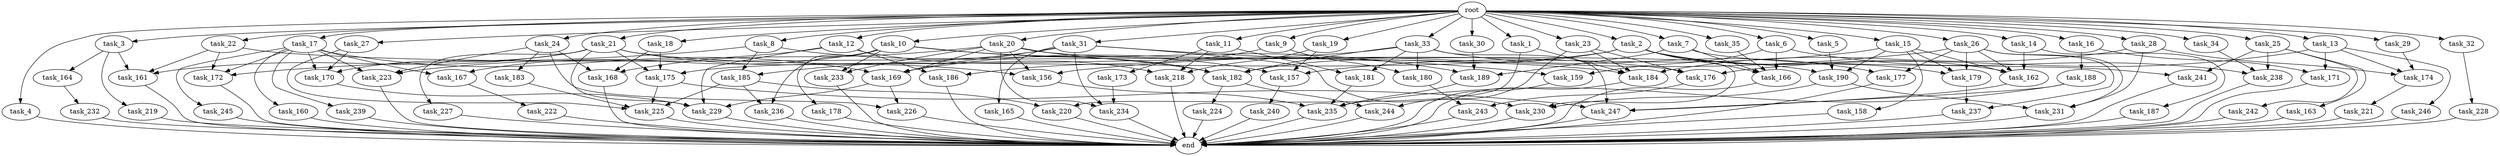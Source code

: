 digraph G {
  root [size="0.000000"];
  task_1 [size="1.024000"];
  task_2 [size="1.024000"];
  task_3 [size="1.024000"];
  task_4 [size="1.024000"];
  task_5 [size="1.024000"];
  task_6 [size="1.024000"];
  task_7 [size="1.024000"];
  task_8 [size="1.024000"];
  task_9 [size="1.024000"];
  task_10 [size="1.024000"];
  task_11 [size="1.024000"];
  task_12 [size="1.024000"];
  task_13 [size="1.024000"];
  task_14 [size="1.024000"];
  task_15 [size="1.024000"];
  task_16 [size="1.024000"];
  task_17 [size="1.024000"];
  task_18 [size="1.024000"];
  task_19 [size="1.024000"];
  task_20 [size="1.024000"];
  task_21 [size="1.024000"];
  task_22 [size="1.024000"];
  task_23 [size="1.024000"];
  task_24 [size="1.024000"];
  task_25 [size="1.024000"];
  task_26 [size="1.024000"];
  task_27 [size="1.024000"];
  task_28 [size="1.024000"];
  task_29 [size="1.024000"];
  task_30 [size="1.024000"];
  task_31 [size="1.024000"];
  task_32 [size="1.024000"];
  task_33 [size="1.024000"];
  task_34 [size="1.024000"];
  task_35 [size="1.024000"];
  task_156 [size="1151051235.328000"];
  task_157 [size="927712935.936000"];
  task_158 [size="309237645.312000"];
  task_159 [size="687194767.360000"];
  task_160 [size="34359738.368000"];
  task_161 [size="987842478.080000"];
  task_162 [size="2173253451.776000"];
  task_163 [size="137438953.472000"];
  task_164 [size="695784701.952000"];
  task_165 [size="137438953.472000"];
  task_166 [size="2138893713.408000"];
  task_167 [size="343597383.680000"];
  task_168 [size="283467841.536000"];
  task_169 [size="1082331758.592000"];
  task_170 [size="326417514.496000"];
  task_171 [size="773094113.280000"];
  task_172 [size="558345748.480000"];
  task_173 [size="695784701.952000"];
  task_174 [size="1219770712.064000"];
  task_175 [size="420906795.008000"];
  task_176 [size="1322849927.168000"];
  task_177 [size="1554778161.152000"];
  task_178 [size="309237645.312000"];
  task_179 [size="1477468749.824000"];
  task_180 [size="730144440.320000"];
  task_181 [size="1391569403.904000"];
  task_182 [size="1529008357.376000"];
  task_183 [size="34359738.368000"];
  task_184 [size="1211180777.472000"];
  task_185 [size="446676598.784000"];
  task_186 [size="249108103.168000"];
  task_187 [size="695784701.952000"];
  task_188 [size="77309411.328000"];
  task_189 [size="867583393.792000"];
  task_190 [size="1073741824.000000"];
  task_218 [size="1219770712.064000"];
  task_219 [size="695784701.952000"];
  task_220 [size="558345748.480000"];
  task_221 [size="858993459.200000"];
  task_222 [size="695784701.952000"];
  task_223 [size="283467841.536000"];
  task_224 [size="214748364.800000"];
  task_225 [size="1494648619.008000"];
  task_226 [size="455266533.376000"];
  task_227 [size="77309411.328000"];
  task_228 [size="137438953.472000"];
  task_229 [size="1022202216.448000"];
  task_230 [size="584115552.256000"];
  task_231 [size="1305670057.984000"];
  task_232 [size="77309411.328000"];
  task_233 [size="523986010.112000"];
  task_234 [size="429496729.600000"];
  task_235 [size="1391569403.904000"];
  task_236 [size="730144440.320000"];
  task_237 [size="1554778161.152000"];
  task_238 [size="1236950581.248000"];
  task_239 [size="34359738.368000"];
  task_240 [size="214748364.800000"];
  task_241 [size="558345748.480000"];
  task_242 [size="137438953.472000"];
  task_243 [size="1279900254.208000"];
  task_244 [size="764504178.688000"];
  task_245 [size="34359738.368000"];
  task_246 [size="695784701.952000"];
  task_247 [size="1589137899.520000"];
  end [size="0.000000"];

  root -> task_1 [size="1.000000"];
  root -> task_2 [size="1.000000"];
  root -> task_3 [size="1.000000"];
  root -> task_4 [size="1.000000"];
  root -> task_5 [size="1.000000"];
  root -> task_6 [size="1.000000"];
  root -> task_7 [size="1.000000"];
  root -> task_8 [size="1.000000"];
  root -> task_9 [size="1.000000"];
  root -> task_10 [size="1.000000"];
  root -> task_11 [size="1.000000"];
  root -> task_12 [size="1.000000"];
  root -> task_13 [size="1.000000"];
  root -> task_14 [size="1.000000"];
  root -> task_15 [size="1.000000"];
  root -> task_16 [size="1.000000"];
  root -> task_17 [size="1.000000"];
  root -> task_18 [size="1.000000"];
  root -> task_19 [size="1.000000"];
  root -> task_20 [size="1.000000"];
  root -> task_21 [size="1.000000"];
  root -> task_22 [size="1.000000"];
  root -> task_23 [size="1.000000"];
  root -> task_24 [size="1.000000"];
  root -> task_25 [size="1.000000"];
  root -> task_26 [size="1.000000"];
  root -> task_27 [size="1.000000"];
  root -> task_28 [size="1.000000"];
  root -> task_29 [size="1.000000"];
  root -> task_30 [size="1.000000"];
  root -> task_31 [size="1.000000"];
  root -> task_32 [size="1.000000"];
  root -> task_33 [size="1.000000"];
  root -> task_34 [size="1.000000"];
  root -> task_35 [size="1.000000"];
  task_1 -> task_184 [size="134217728.000000"];
  task_1 -> task_220 [size="134217728.000000"];
  task_2 -> task_162 [size="301989888.000000"];
  task_2 -> task_166 [size="301989888.000000"];
  task_2 -> task_175 [size="301989888.000000"];
  task_2 -> task_179 [size="301989888.000000"];
  task_2 -> task_182 [size="301989888.000000"];
  task_2 -> task_230 [size="301989888.000000"];
  task_3 -> task_161 [size="679477248.000000"];
  task_3 -> task_164 [size="679477248.000000"];
  task_3 -> task_219 [size="679477248.000000"];
  task_4 -> end [size="1.000000"];
  task_5 -> task_190 [size="536870912.000000"];
  task_6 -> task_159 [size="536870912.000000"];
  task_6 -> task_166 [size="536870912.000000"];
  task_6 -> task_238 [size="536870912.000000"];
  task_7 -> task_166 [size="411041792.000000"];
  task_7 -> task_189 [size="411041792.000000"];
  task_7 -> task_241 [size="411041792.000000"];
  task_8 -> task_172 [size="301989888.000000"];
  task_8 -> task_182 [size="301989888.000000"];
  task_8 -> task_185 [size="301989888.000000"];
  task_9 -> task_180 [size="33554432.000000"];
  task_9 -> task_186 [size="33554432.000000"];
  task_10 -> task_157 [size="301989888.000000"];
  task_10 -> task_167 [size="301989888.000000"];
  task_10 -> task_178 [size="301989888.000000"];
  task_10 -> task_189 [size="301989888.000000"];
  task_10 -> task_233 [size="301989888.000000"];
  task_10 -> task_236 [size="301989888.000000"];
  task_11 -> task_173 [size="679477248.000000"];
  task_11 -> task_181 [size="679477248.000000"];
  task_11 -> task_218 [size="679477248.000000"];
  task_12 -> task_186 [size="209715200.000000"];
  task_12 -> task_218 [size="209715200.000000"];
  task_12 -> task_223 [size="209715200.000000"];
  task_12 -> task_229 [size="209715200.000000"];
  task_13 -> task_171 [size="679477248.000000"];
  task_13 -> task_174 [size="679477248.000000"];
  task_13 -> task_176 [size="679477248.000000"];
  task_13 -> task_246 [size="679477248.000000"];
  task_14 -> task_162 [size="679477248.000000"];
  task_14 -> task_187 [size="679477248.000000"];
  task_15 -> task_157 [size="301989888.000000"];
  task_15 -> task_158 [size="301989888.000000"];
  task_15 -> task_162 [size="301989888.000000"];
  task_15 -> task_179 [size="301989888.000000"];
  task_15 -> task_190 [size="301989888.000000"];
  task_16 -> task_171 [size="75497472.000000"];
  task_16 -> task_188 [size="75497472.000000"];
  task_17 -> task_160 [size="33554432.000000"];
  task_17 -> task_167 [size="33554432.000000"];
  task_17 -> task_169 [size="33554432.000000"];
  task_17 -> task_170 [size="33554432.000000"];
  task_17 -> task_172 [size="33554432.000000"];
  task_17 -> task_223 [size="33554432.000000"];
  task_17 -> task_239 [size="33554432.000000"];
  task_17 -> task_245 [size="33554432.000000"];
  task_18 -> task_168 [size="33554432.000000"];
  task_18 -> task_175 [size="33554432.000000"];
  task_19 -> task_157 [size="301989888.000000"];
  task_19 -> task_218 [size="301989888.000000"];
  task_20 -> task_156 [size="209715200.000000"];
  task_20 -> task_168 [size="209715200.000000"];
  task_20 -> task_169 [size="209715200.000000"];
  task_20 -> task_182 [size="209715200.000000"];
  task_20 -> task_190 [size="209715200.000000"];
  task_20 -> task_233 [size="209715200.000000"];
  task_20 -> task_234 [size="209715200.000000"];
  task_21 -> task_156 [size="75497472.000000"];
  task_21 -> task_161 [size="75497472.000000"];
  task_21 -> task_170 [size="75497472.000000"];
  task_21 -> task_175 [size="75497472.000000"];
  task_21 -> task_176 [size="75497472.000000"];
  task_21 -> task_227 [size="75497472.000000"];
  task_21 -> task_229 [size="75497472.000000"];
  task_22 -> task_161 [size="209715200.000000"];
  task_22 -> task_172 [size="209715200.000000"];
  task_22 -> task_184 [size="209715200.000000"];
  task_23 -> task_176 [size="536870912.000000"];
  task_23 -> task_184 [size="536870912.000000"];
  task_23 -> task_244 [size="536870912.000000"];
  task_24 -> task_168 [size="33554432.000000"];
  task_24 -> task_183 [size="33554432.000000"];
  task_24 -> task_223 [size="33554432.000000"];
  task_24 -> task_226 [size="33554432.000000"];
  task_25 -> task_163 [size="134217728.000000"];
  task_25 -> task_238 [size="134217728.000000"];
  task_25 -> task_241 [size="134217728.000000"];
  task_25 -> task_242 [size="134217728.000000"];
  task_26 -> task_156 [size="838860800.000000"];
  task_26 -> task_162 [size="838860800.000000"];
  task_26 -> task_177 [size="838860800.000000"];
  task_26 -> task_179 [size="838860800.000000"];
  task_26 -> task_231 [size="838860800.000000"];
  task_26 -> task_237 [size="838860800.000000"];
  task_27 -> task_170 [size="209715200.000000"];
  task_27 -> task_225 [size="209715200.000000"];
  task_28 -> task_174 [size="301989888.000000"];
  task_28 -> task_184 [size="301989888.000000"];
  task_28 -> task_231 [size="301989888.000000"];
  task_29 -> task_174 [size="209715200.000000"];
  task_30 -> task_189 [size="134217728.000000"];
  task_31 -> task_159 [size="134217728.000000"];
  task_31 -> task_165 [size="134217728.000000"];
  task_31 -> task_169 [size="134217728.000000"];
  task_31 -> task_185 [size="134217728.000000"];
  task_31 -> task_230 [size="134217728.000000"];
  task_31 -> task_234 [size="134217728.000000"];
  task_32 -> task_228 [size="134217728.000000"];
  task_33 -> task_169 [size="679477248.000000"];
  task_33 -> task_177 [size="679477248.000000"];
  task_33 -> task_180 [size="679477248.000000"];
  task_33 -> task_181 [size="679477248.000000"];
  task_33 -> task_182 [size="679477248.000000"];
  task_33 -> task_247 [size="679477248.000000"];
  task_34 -> task_238 [size="536870912.000000"];
  task_35 -> task_166 [size="838860800.000000"];
  task_156 -> task_235 [size="75497472.000000"];
  task_157 -> task_240 [size="209715200.000000"];
  task_158 -> end [size="1.000000"];
  task_159 -> end [size="1.000000"];
  task_160 -> end [size="1.000000"];
  task_161 -> end [size="1.000000"];
  task_162 -> task_247 [size="301989888.000000"];
  task_163 -> end [size="1.000000"];
  task_164 -> task_232 [size="75497472.000000"];
  task_165 -> end [size="1.000000"];
  task_166 -> end [size="1.000000"];
  task_167 -> task_222 [size="679477248.000000"];
  task_168 -> end [size="1.000000"];
  task_169 -> task_226 [size="411041792.000000"];
  task_169 -> task_229 [size="411041792.000000"];
  task_170 -> task_229 [size="301989888.000000"];
  task_171 -> end [size="1.000000"];
  task_172 -> end [size="1.000000"];
  task_173 -> task_234 [size="75497472.000000"];
  task_174 -> task_221 [size="838860800.000000"];
  task_175 -> task_225 [size="536870912.000000"];
  task_175 -> task_247 [size="536870912.000000"];
  task_176 -> task_243 [size="838860800.000000"];
  task_177 -> end [size="1.000000"];
  task_178 -> end [size="1.000000"];
  task_179 -> task_237 [size="679477248.000000"];
  task_180 -> task_243 [size="411041792.000000"];
  task_181 -> task_235 [size="411041792.000000"];
  task_182 -> task_224 [size="209715200.000000"];
  task_182 -> task_244 [size="209715200.000000"];
  task_183 -> task_225 [size="301989888.000000"];
  task_184 -> end [size="1.000000"];
  task_185 -> task_220 [size="411041792.000000"];
  task_185 -> task_225 [size="411041792.000000"];
  task_185 -> task_236 [size="411041792.000000"];
  task_186 -> end [size="1.000000"];
  task_187 -> end [size="1.000000"];
  task_188 -> task_235 [size="33554432.000000"];
  task_188 -> task_247 [size="33554432.000000"];
  task_189 -> task_235 [size="838860800.000000"];
  task_190 -> task_230 [size="134217728.000000"];
  task_190 -> task_231 [size="134217728.000000"];
  task_218 -> end [size="1.000000"];
  task_219 -> end [size="1.000000"];
  task_220 -> end [size="1.000000"];
  task_221 -> end [size="1.000000"];
  task_222 -> end [size="1.000000"];
  task_223 -> end [size="1.000000"];
  task_224 -> end [size="1.000000"];
  task_225 -> end [size="1.000000"];
  task_226 -> end [size="1.000000"];
  task_227 -> end [size="1.000000"];
  task_228 -> end [size="1.000000"];
  task_229 -> end [size="1.000000"];
  task_230 -> end [size="1.000000"];
  task_231 -> end [size="1.000000"];
  task_232 -> end [size="1.000000"];
  task_233 -> end [size="1.000000"];
  task_234 -> end [size="1.000000"];
  task_235 -> end [size="1.000000"];
  task_236 -> end [size="1.000000"];
  task_237 -> end [size="1.000000"];
  task_238 -> end [size="1.000000"];
  task_239 -> end [size="1.000000"];
  task_240 -> end [size="1.000000"];
  task_241 -> end [size="1.000000"];
  task_242 -> end [size="1.000000"];
  task_243 -> end [size="1.000000"];
  task_244 -> end [size="1.000000"];
  task_245 -> end [size="1.000000"];
  task_246 -> end [size="1.000000"];
  task_247 -> end [size="1.000000"];
}
